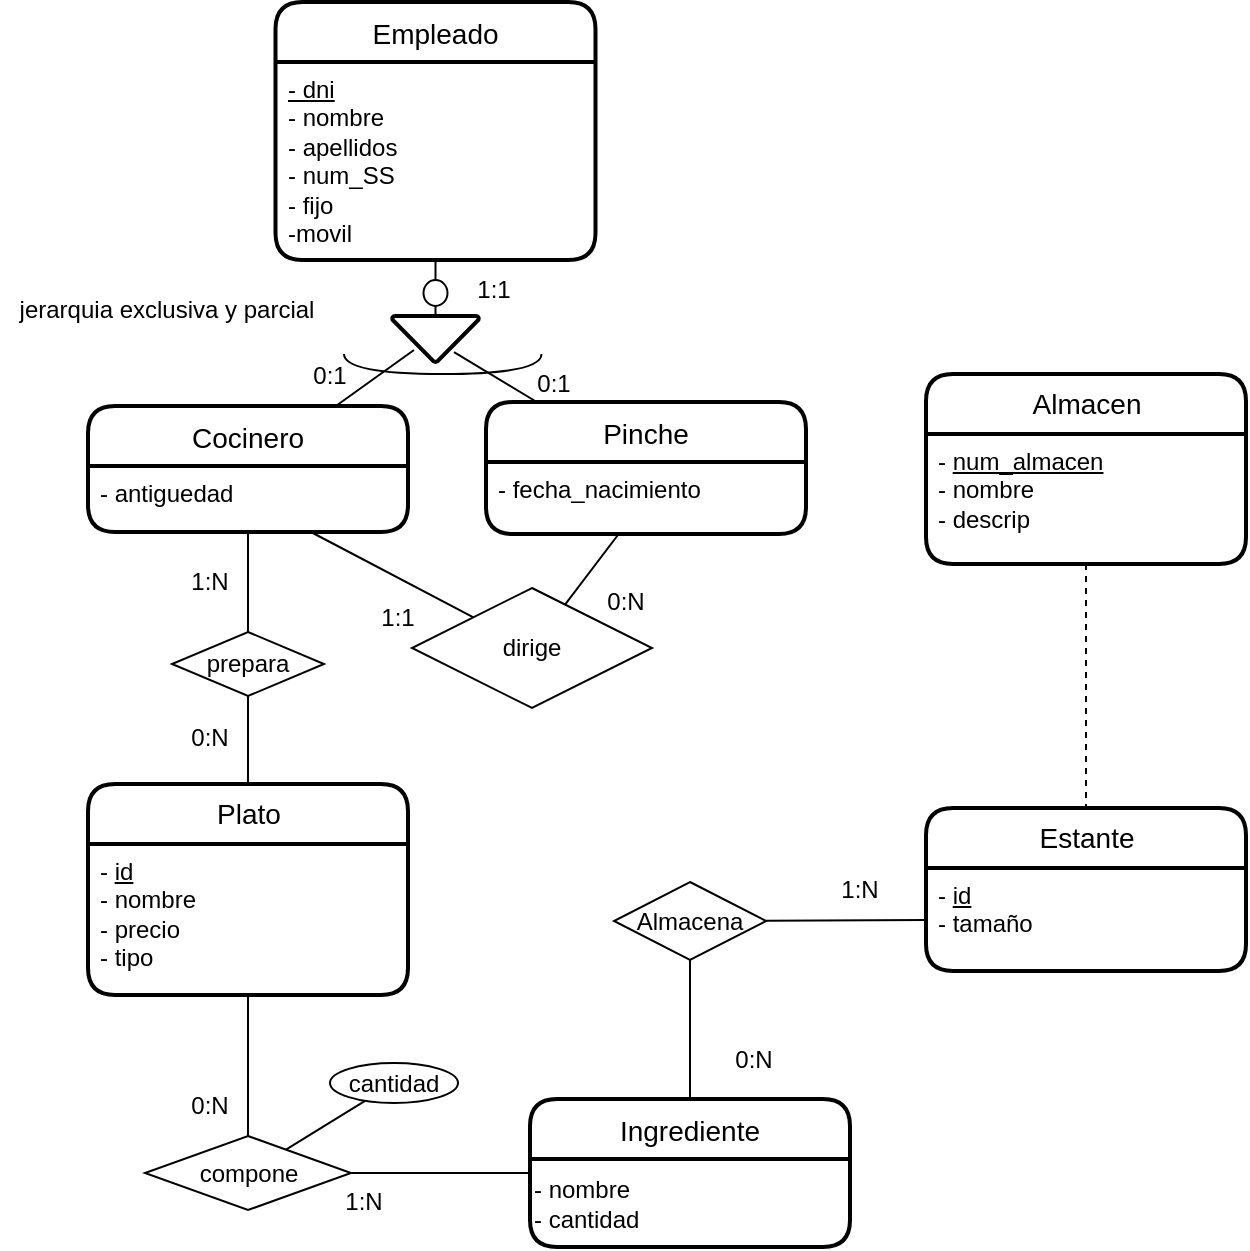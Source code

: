 <mxfile version="20.1.4" type="github">
  <diagram id="Lk7Lqhml0rDh5boo1Pj_" name="Página-1">
    <mxGraphModel dx="962" dy="488" grid="0" gridSize="10" guides="1" tooltips="1" connect="1" arrows="1" fold="1" page="1" pageScale="1" pageWidth="827" pageHeight="1169" math="0" shadow="0">
      <root>
        <mxCell id="0" />
        <mxCell id="1" parent="0" />
        <mxCell id="gxBJ2xxgKeKaWsrndCLy-1" value="Empleado" style="swimlane;childLayout=stackLayout;horizontal=1;startSize=30;horizontalStack=0;rounded=1;fontSize=14;fontStyle=0;strokeWidth=2;resizeParent=0;resizeLast=1;shadow=0;dashed=0;align=center;" parent="1" vertex="1">
          <mxGeometry x="148.75" y="30" width="160" height="129" as="geometry" />
        </mxCell>
        <mxCell id="gxBJ2xxgKeKaWsrndCLy-2" value="&lt;u&gt;- dni&lt;/u&gt;&lt;br&gt;- nombre&lt;br&gt;- apellidos&lt;br&gt;- num_SS&lt;br&gt;- fijo&lt;br&gt;-movil" style="align=left;strokeColor=none;fillColor=none;spacingLeft=4;fontSize=12;verticalAlign=top;resizable=0;rotatable=0;part=1;fontStyle=0;html=1;" parent="gxBJ2xxgKeKaWsrndCLy-1" vertex="1">
          <mxGeometry y="30" width="160" height="99" as="geometry" />
        </mxCell>
        <mxCell id="gxBJ2xxgKeKaWsrndCLy-3" value="Cocinero" style="swimlane;childLayout=stackLayout;horizontal=1;startSize=30;horizontalStack=0;rounded=1;fontSize=14;fontStyle=0;strokeWidth=2;resizeParent=0;resizeLast=1;shadow=0;dashed=0;align=center;" parent="1" vertex="1">
          <mxGeometry x="55" y="232" width="160" height="63" as="geometry" />
        </mxCell>
        <mxCell id="gxBJ2xxgKeKaWsrndCLy-4" value="- antiguedad" style="align=left;strokeColor=none;fillColor=none;spacingLeft=4;fontSize=12;verticalAlign=top;resizable=0;rotatable=0;part=1;" parent="gxBJ2xxgKeKaWsrndCLy-3" vertex="1">
          <mxGeometry y="30" width="160" height="33" as="geometry" />
        </mxCell>
        <mxCell id="gxBJ2xxgKeKaWsrndCLy-5" value="Pinche" style="swimlane;childLayout=stackLayout;horizontal=1;startSize=30;horizontalStack=0;rounded=1;fontSize=14;fontStyle=0;strokeWidth=2;resizeParent=0;resizeLast=1;shadow=0;dashed=0;align=center;" parent="1" vertex="1">
          <mxGeometry x="254" y="230" width="160" height="66" as="geometry" />
        </mxCell>
        <mxCell id="gxBJ2xxgKeKaWsrndCLy-6" value="- fecha_nacimiento" style="align=left;strokeColor=none;fillColor=none;spacingLeft=4;fontSize=12;verticalAlign=top;resizable=0;rotatable=0;part=1;" parent="gxBJ2xxgKeKaWsrndCLy-5" vertex="1">
          <mxGeometry y="30" width="160" height="36" as="geometry" />
        </mxCell>
        <mxCell id="gxBJ2xxgKeKaWsrndCLy-9" value="" style="endArrow=none;html=1;rounded=0;entryX=0.5;entryY=0;entryDx=0;entryDy=0;entryPerimeter=0;startArrow=none;" parent="1" source="gxBJ2xxgKeKaWsrndCLy-13" target="gxBJ2xxgKeKaWsrndCLy-11" edge="1">
          <mxGeometry relative="1" as="geometry">
            <mxPoint x="333" y="169" as="sourcePoint" />
            <mxPoint x="228" y="186" as="targetPoint" />
          </mxGeometry>
        </mxCell>
        <mxCell id="gxBJ2xxgKeKaWsrndCLy-10" value="" style="endArrow=none;html=1;rounded=0;entryX=0.253;entryY=0.739;entryDx=0;entryDy=0;entryPerimeter=0;" parent="1" source="gxBJ2xxgKeKaWsrndCLy-3" target="gxBJ2xxgKeKaWsrndCLy-11" edge="1">
          <mxGeometry relative="1" as="geometry">
            <mxPoint x="333" y="169" as="sourcePoint" />
            <mxPoint x="493" y="169" as="targetPoint" />
          </mxGeometry>
        </mxCell>
        <mxCell id="gxBJ2xxgKeKaWsrndCLy-11" value="" style="strokeWidth=2;html=1;shape=mxgraph.flowchart.merge_or_storage;whiteSpace=wrap;" parent="1" vertex="1">
          <mxGeometry x="207" y="187" width="43.5" height="23" as="geometry" />
        </mxCell>
        <mxCell id="gxBJ2xxgKeKaWsrndCLy-12" value="" style="endArrow=none;html=1;rounded=0;exitX=0.713;exitY=0.783;exitDx=0;exitDy=0;exitPerimeter=0;" parent="1" source="gxBJ2xxgKeKaWsrndCLy-11" target="gxBJ2xxgKeKaWsrndCLy-5" edge="1">
          <mxGeometry relative="1" as="geometry">
            <mxPoint x="333" y="169" as="sourcePoint" />
            <mxPoint x="493" y="169" as="targetPoint" />
          </mxGeometry>
        </mxCell>
        <mxCell id="gxBJ2xxgKeKaWsrndCLy-13" value="" style="verticalLabelPosition=bottom;verticalAlign=top;html=1;shape=mxgraph.flowchart.on-page_reference;" parent="1" vertex="1">
          <mxGeometry x="222.75" y="169" width="12" height="13" as="geometry" />
        </mxCell>
        <mxCell id="gxBJ2xxgKeKaWsrndCLy-14" value="" style="endArrow=none;html=1;rounded=0;" parent="1" source="gxBJ2xxgKeKaWsrndCLy-2" target="gxBJ2xxgKeKaWsrndCLy-13" edge="1">
          <mxGeometry relative="1" as="geometry">
            <mxPoint x="228" y="158.99" as="sourcePoint" />
            <mxPoint x="228.75" y="187" as="targetPoint" />
          </mxGeometry>
        </mxCell>
        <mxCell id="gxBJ2xxgKeKaWsrndCLy-15" value="" style="shape=requiredInterface;html=1;verticalLabelPosition=bottom;sketch=0;direction=south;" parent="1" vertex="1">
          <mxGeometry x="183" y="206" width="98.75" height="10" as="geometry" />
        </mxCell>
        <mxCell id="gxBJ2xxgKeKaWsrndCLy-19" value="&lt;div&gt;jerarquia exclusiva y parcial&lt;br&gt;&lt;/div&gt;" style="text;html=1;align=center;verticalAlign=middle;resizable=0;points=[];autosize=1;strokeColor=none;fillColor=none;" parent="1" vertex="1">
          <mxGeometry x="11" y="171" width="165" height="26" as="geometry" />
        </mxCell>
        <mxCell id="gxBJ2xxgKeKaWsrndCLy-24" value="Ingrediente" style="swimlane;childLayout=stackLayout;horizontal=1;startSize=30;horizontalStack=0;rounded=1;fontSize=14;fontStyle=0;strokeWidth=2;resizeParent=0;resizeLast=1;shadow=0;dashed=0;align=center;" parent="1" vertex="1">
          <mxGeometry x="276" y="578.5" width="160" height="74" as="geometry" />
        </mxCell>
        <mxCell id="gxBJ2xxgKeKaWsrndCLy-42" value="&lt;div&gt;- nombre&lt;/div&gt;&lt;div&gt;- cantidad&lt;br&gt;&lt;/div&gt;" style="text;html=1;align=left;verticalAlign=middle;resizable=0;points=[];autosize=1;strokeColor=none;fillColor=none;" parent="gxBJ2xxgKeKaWsrndCLy-24" vertex="1">
          <mxGeometry y="30" width="160" height="44" as="geometry" />
        </mxCell>
        <mxCell id="gxBJ2xxgKeKaWsrndCLy-29" value="Plato" style="swimlane;childLayout=stackLayout;horizontal=1;startSize=30;horizontalStack=0;rounded=1;fontSize=14;fontStyle=0;strokeWidth=2;resizeParent=0;resizeLast=1;shadow=0;dashed=0;align=center;html=1;" parent="1" vertex="1">
          <mxGeometry x="55" y="421" width="160" height="105.5" as="geometry" />
        </mxCell>
        <mxCell id="gxBJ2xxgKeKaWsrndCLy-30" value="&lt;div&gt;- &lt;u&gt;id&lt;/u&gt;&lt;/div&gt;&lt;div&gt;- nombre&lt;/div&gt;&lt;div&gt;- precio&lt;/div&gt;&lt;div&gt;- tipo&lt;br&gt;&lt;/div&gt;" style="align=left;strokeColor=none;fillColor=none;spacingLeft=4;fontSize=12;verticalAlign=top;resizable=0;rotatable=0;part=1;html=1;" parent="gxBJ2xxgKeKaWsrndCLy-29" vertex="1">
          <mxGeometry y="30" width="160" height="75.5" as="geometry" />
        </mxCell>
        <mxCell id="gxBJ2xxgKeKaWsrndCLy-31" value="" style="endArrow=none;html=1;rounded=0;" parent="1" source="gxBJ2xxgKeKaWsrndCLy-32" target="gxBJ2xxgKeKaWsrndCLy-29" edge="1">
          <mxGeometry relative="1" as="geometry">
            <mxPoint x="362" y="429" as="sourcePoint" />
            <mxPoint x="522" y="429" as="targetPoint" />
          </mxGeometry>
        </mxCell>
        <mxCell id="gxBJ2xxgKeKaWsrndCLy-32" value="prepara" style="shape=rhombus;perimeter=rhombusPerimeter;whiteSpace=wrap;html=1;align=center;" parent="1" vertex="1">
          <mxGeometry x="97" y="345" width="76" height="32" as="geometry" />
        </mxCell>
        <mxCell id="gxBJ2xxgKeKaWsrndCLy-33" value="Almacen" style="swimlane;childLayout=stackLayout;horizontal=1;startSize=30;horizontalStack=0;rounded=1;fontSize=14;fontStyle=0;strokeWidth=2;resizeParent=0;resizeLast=1;shadow=0;dashed=0;align=center;html=1;" parent="1" vertex="1">
          <mxGeometry x="474" y="216" width="160" height="95" as="geometry" />
        </mxCell>
        <mxCell id="gxBJ2xxgKeKaWsrndCLy-34" value="&lt;div&gt;- &lt;u&gt;num_almacen&lt;/u&gt;&lt;/div&gt;&lt;div&gt;- nombre&lt;/div&gt;&lt;div&gt;- descrip&lt;br&gt;&lt;/div&gt;" style="align=left;strokeColor=none;fillColor=none;spacingLeft=4;fontSize=12;verticalAlign=top;resizable=0;rotatable=0;part=1;html=1;" parent="gxBJ2xxgKeKaWsrndCLy-33" vertex="1">
          <mxGeometry y="30" width="160" height="65" as="geometry" />
        </mxCell>
        <mxCell id="gxBJ2xxgKeKaWsrndCLy-37" value="Estante" style="swimlane;childLayout=stackLayout;horizontal=1;startSize=30;horizontalStack=0;rounded=1;fontSize=14;fontStyle=0;strokeWidth=2;resizeParent=0;resizeLast=1;shadow=0;dashed=0;align=center;html=1;" parent="1" vertex="1">
          <mxGeometry x="474" y="433" width="160" height="81.5" as="geometry" />
        </mxCell>
        <mxCell id="gxBJ2xxgKeKaWsrndCLy-38" value="&lt;div&gt;- &lt;u&gt;id&lt;/u&gt;&lt;/div&gt;&lt;div&gt;- tamaño&lt;br&gt;&lt;/div&gt;" style="align=left;strokeColor=none;fillColor=none;spacingLeft=4;fontSize=12;verticalAlign=top;resizable=0;rotatable=0;part=1;html=1;" parent="gxBJ2xxgKeKaWsrndCLy-37" vertex="1">
          <mxGeometry y="30" width="160" height="51.5" as="geometry" />
        </mxCell>
        <mxCell id="gxBJ2xxgKeKaWsrndCLy-39" value="" style="endArrow=none;html=1;rounded=0;" parent="1" source="gxBJ2xxgKeKaWsrndCLy-4" target="gxBJ2xxgKeKaWsrndCLy-41" edge="1">
          <mxGeometry relative="1" as="geometry">
            <mxPoint x="360" y="412" as="sourcePoint" />
            <mxPoint x="246" y="356" as="targetPoint" />
          </mxGeometry>
        </mxCell>
        <mxCell id="gxBJ2xxgKeKaWsrndCLy-40" value="" style="endArrow=none;html=1;rounded=0;" parent="1" source="gxBJ2xxgKeKaWsrndCLy-6" target="gxBJ2xxgKeKaWsrndCLy-41" edge="1">
          <mxGeometry relative="1" as="geometry">
            <mxPoint x="360" y="412" as="sourcePoint" />
            <mxPoint x="321" y="345" as="targetPoint" />
          </mxGeometry>
        </mxCell>
        <mxCell id="gxBJ2xxgKeKaWsrndCLy-41" value="dirige" style="shape=rhombus;perimeter=rhombusPerimeter;whiteSpace=wrap;html=1;align=center;" parent="1" vertex="1">
          <mxGeometry x="217" y="323" width="120" height="60" as="geometry" />
        </mxCell>
        <mxCell id="gxBJ2xxgKeKaWsrndCLy-43" value="" style="endArrow=none;html=1;rounded=0;startArrow=none;" parent="1" source="gxBJ2xxgKeKaWsrndCLy-49" target="gxBJ2xxgKeKaWsrndCLy-38" edge="1">
          <mxGeometry relative="1" as="geometry">
            <mxPoint x="360" y="495" as="sourcePoint" />
            <mxPoint x="520" y="495" as="targetPoint" />
          </mxGeometry>
        </mxCell>
        <mxCell id="gxBJ2xxgKeKaWsrndCLy-44" value="" style="endArrow=none;html=1;rounded=0;startArrow=none;" parent="1" source="gxBJ2xxgKeKaWsrndCLy-46" target="gxBJ2xxgKeKaWsrndCLy-24" edge="1">
          <mxGeometry relative="1" as="geometry">
            <mxPoint x="182" y="526" as="sourcePoint" />
            <mxPoint x="520" y="495" as="targetPoint" />
          </mxGeometry>
        </mxCell>
        <mxCell id="gxBJ2xxgKeKaWsrndCLy-45" value="" style="endArrow=none;html=1;rounded=0;startArrow=none;dashed=1;" parent="1" source="gxBJ2xxgKeKaWsrndCLy-34" target="gxBJ2xxgKeKaWsrndCLy-37" edge="1">
          <mxGeometry relative="1" as="geometry">
            <mxPoint x="637" y="357" as="sourcePoint" />
            <mxPoint x="520" y="461" as="targetPoint" />
          </mxGeometry>
        </mxCell>
        <mxCell id="gxBJ2xxgKeKaWsrndCLy-46" value="compone" style="shape=rhombus;perimeter=rhombusPerimeter;whiteSpace=wrap;html=1;align=center;" parent="1" vertex="1">
          <mxGeometry x="83.5" y="597" width="103" height="37" as="geometry" />
        </mxCell>
        <mxCell id="gxBJ2xxgKeKaWsrndCLy-47" value="" style="endArrow=none;html=1;rounded=0;" parent="1" source="gxBJ2xxgKeKaWsrndCLy-30" target="gxBJ2xxgKeKaWsrndCLy-46" edge="1">
          <mxGeometry relative="1" as="geometry">
            <mxPoint x="175" y="526.5" as="sourcePoint" />
            <mxPoint x="276" y="606.5" as="targetPoint" />
          </mxGeometry>
        </mxCell>
        <mxCell id="gxBJ2xxgKeKaWsrndCLy-49" value="Almacena" style="shape=rhombus;perimeter=rhombusPerimeter;whiteSpace=wrap;html=1;align=center;" parent="1" vertex="1">
          <mxGeometry x="318" y="470" width="76" height="39" as="geometry" />
        </mxCell>
        <mxCell id="gxBJ2xxgKeKaWsrndCLy-50" value="" style="endArrow=none;html=1;rounded=0;" parent="1" source="gxBJ2xxgKeKaWsrndCLy-24" target="gxBJ2xxgKeKaWsrndCLy-49" edge="1">
          <mxGeometry relative="1" as="geometry">
            <mxPoint x="438.08" y="633.004" as="sourcePoint" />
            <mxPoint x="526" y="484.5" as="targetPoint" />
          </mxGeometry>
        </mxCell>
        <mxCell id="gxBJ2xxgKeKaWsrndCLy-55" value="" style="endArrow=none;html=1;rounded=0;" parent="1" source="gxBJ2xxgKeKaWsrndCLy-46" target="gxBJ2xxgKeKaWsrndCLy-56" edge="1">
          <mxGeometry relative="1" as="geometry">
            <mxPoint x="359" y="509" as="sourcePoint" />
            <mxPoint x="266" y="553" as="targetPoint" />
          </mxGeometry>
        </mxCell>
        <mxCell id="gxBJ2xxgKeKaWsrndCLy-56" value="cantidad" style="ellipse;whiteSpace=wrap;html=1;align=center;" parent="1" vertex="1">
          <mxGeometry x="176" y="560.5" width="64" height="20" as="geometry" />
        </mxCell>
        <mxCell id="PXs-rtgb1vPynmjCZgST-2" value="" style="endArrow=none;html=1;rounded=0;" edge="1" parent="1" source="gxBJ2xxgKeKaWsrndCLy-4" target="gxBJ2xxgKeKaWsrndCLy-32">
          <mxGeometry relative="1" as="geometry">
            <mxPoint x="147.583" y="385.824" as="sourcePoint" />
            <mxPoint x="138" y="360" as="targetPoint" />
          </mxGeometry>
        </mxCell>
        <mxCell id="PXs-rtgb1vPynmjCZgST-6" value="0:N" style="text;html=1;strokeColor=none;fillColor=none;align=center;verticalAlign=middle;whiteSpace=wrap;rounded=0;" vertex="1" parent="1">
          <mxGeometry x="86" y="567" width="60" height="30" as="geometry" />
        </mxCell>
        <mxCell id="PXs-rtgb1vPynmjCZgST-7" value="1:N" style="text;html=1;strokeColor=none;fillColor=none;align=center;verticalAlign=middle;whiteSpace=wrap;rounded=0;" vertex="1" parent="1">
          <mxGeometry x="162.75" y="615" width="60" height="30" as="geometry" />
        </mxCell>
        <mxCell id="PXs-rtgb1vPynmjCZgST-8" value="1:1" style="text;html=1;strokeColor=none;fillColor=none;align=center;verticalAlign=middle;whiteSpace=wrap;rounded=0;" vertex="1" parent="1">
          <mxGeometry x="180" y="323" width="60" height="30" as="geometry" />
        </mxCell>
        <mxCell id="PXs-rtgb1vPynmjCZgST-9" value="1:N" style="text;html=1;strokeColor=none;fillColor=none;align=center;verticalAlign=middle;whiteSpace=wrap;rounded=0;" vertex="1" parent="1">
          <mxGeometry x="86" y="305" width="60" height="30" as="geometry" />
        </mxCell>
        <mxCell id="PXs-rtgb1vPynmjCZgST-10" value="0:N" style="text;html=1;strokeColor=none;fillColor=none;align=center;verticalAlign=middle;whiteSpace=wrap;rounded=0;" vertex="1" parent="1">
          <mxGeometry x="86" y="383" width="60" height="30" as="geometry" />
        </mxCell>
        <mxCell id="PXs-rtgb1vPynmjCZgST-11" value="1:N" style="text;html=1;strokeColor=none;fillColor=none;align=center;verticalAlign=middle;whiteSpace=wrap;rounded=0;" vertex="1" parent="1">
          <mxGeometry x="411" y="458.75" width="60" height="30" as="geometry" />
        </mxCell>
        <mxCell id="PXs-rtgb1vPynmjCZgST-12" value="0:N" style="text;html=1;strokeColor=none;fillColor=none;align=center;verticalAlign=middle;whiteSpace=wrap;rounded=0;" vertex="1" parent="1">
          <mxGeometry x="358" y="544" width="60" height="30" as="geometry" />
        </mxCell>
        <mxCell id="PXs-rtgb1vPynmjCZgST-13" value="0:N" style="text;html=1;strokeColor=none;fillColor=none;align=center;verticalAlign=middle;whiteSpace=wrap;rounded=0;" vertex="1" parent="1">
          <mxGeometry x="294" y="315" width="60" height="30" as="geometry" />
        </mxCell>
        <mxCell id="PXs-rtgb1vPynmjCZgST-14" value="0:1" style="text;html=1;strokeColor=none;fillColor=none;align=center;verticalAlign=middle;whiteSpace=wrap;rounded=0;" vertex="1" parent="1">
          <mxGeometry x="146" y="202" width="60" height="30" as="geometry" />
        </mxCell>
        <mxCell id="PXs-rtgb1vPynmjCZgST-15" value="0:1" style="text;html=1;strokeColor=none;fillColor=none;align=center;verticalAlign=middle;whiteSpace=wrap;rounded=0;" vertex="1" parent="1">
          <mxGeometry x="258" y="206" width="60" height="30" as="geometry" />
        </mxCell>
        <mxCell id="PXs-rtgb1vPynmjCZgST-16" value="1:1" style="text;html=1;strokeColor=none;fillColor=none;align=center;verticalAlign=middle;whiteSpace=wrap;rounded=0;" vertex="1" parent="1">
          <mxGeometry x="228" y="159" width="60" height="30" as="geometry" />
        </mxCell>
      </root>
    </mxGraphModel>
  </diagram>
</mxfile>
